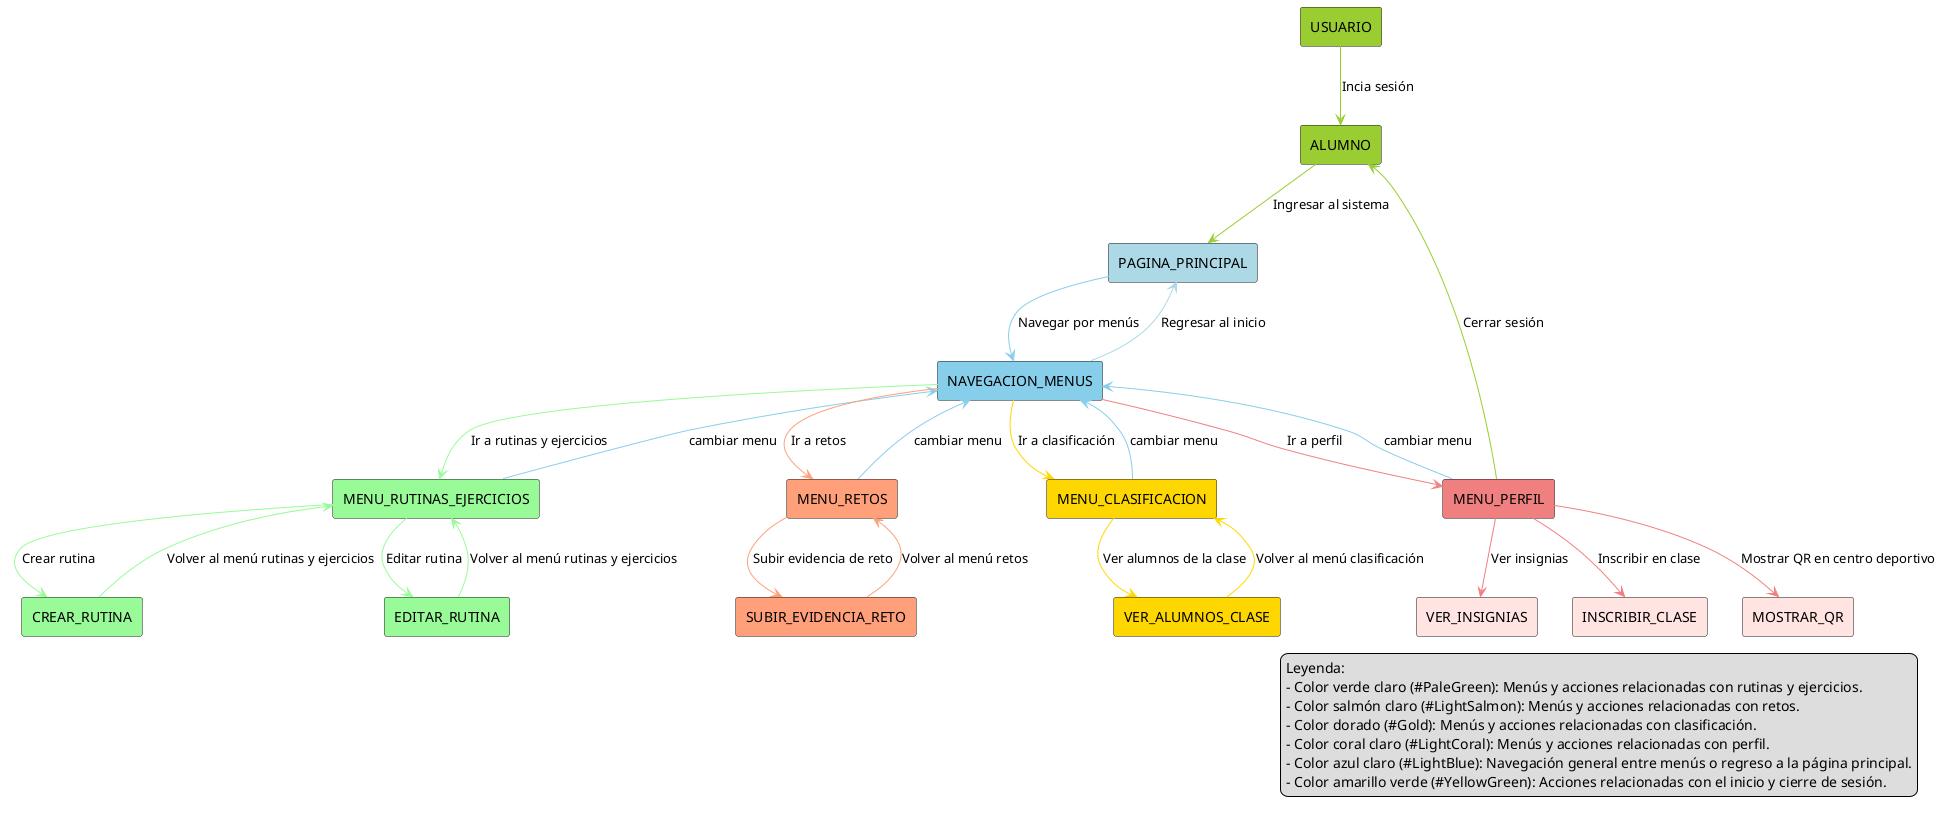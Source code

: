 @startuml AlumnosCasosDeUso
!define RECTANGLE(x, color) rectangle x #color
' === ACTORES Y ELEMENTOS PRINCIPALES ===
RECTANGLE(USUARIO, YellowGreen)
RECTANGLE(ALUMNO, YellowGreen)
RECTANGLE(PAGINA_PRINCIPAL, LightBlue)
RECTANGLE(NAVEGACION_MENUS, SkyBlue)

' === MENÚS ===
RECTANGLE(MENU_RUTINAS_EJERCICIOS, PaleGreen)
RECTANGLE(MENU_RETOS, LightSalmon)
RECTANGLE(MENU_CLASIFICACION, Gold)
RECTANGLE(MENU_PERFIL, LightCoral)

' === ACCIONES ===
RECTANGLE(VER_INSIGNIAS, MistyRose)
RECTANGLE(INSCRIBIR_CLASE, MistyRose)
RECTANGLE(MOSTRAR_QR, MistyRose)
RECTANGLE(CREAR_RUTINA, PaleGreen)
RECTANGLE(EDITAR_RUTINA, PaleGreen)
RECTANGLE(SUBIR_EVIDENCIA_RETO, LightSalmon)
RECTANGLE(VER_ALUMNOS_CLASE, Gold)

' === RELACIONES PRINCIPALES ===
USUARIO -[#YellowGreen]-> ALUMNO: Incia sesión
ALUMNO -[#YellowGreen]-> PAGINA_PRINCIPAL : Ingresar al sistema
PAGINA_PRINCIPAL -[#SkyBlue]-> NAVEGACION_MENUS : Navegar por menús

' === ESTADO INTERMEDIO: NAVEGACIÓN ENTRE MENÚS ===
NAVEGACION_MENUS -[#PaleGreen]-> MENU_RUTINAS_EJERCICIOS : Ir a rutinas y ejercicios
NAVEGACION_MENUS -[#LightSalmon]-> MENU_RETOS : Ir a retos
NAVEGACION_MENUS -[#Gold]-> MENU_CLASIFICACION : Ir a clasificación
NAVEGACION_MENUS -[#LightCoral]-> MENU_PERFIL : Ir a perfil
NAVEGACION_MENUS -[#LightBlue]-> PAGINA_PRINCIPAL : Regresar al inicio

' === MENÚ RUTINAS Y EJERCICIOS ===
MENU_RUTINAS_EJERCICIOS -[#PaleGreen]-> CREAR_RUTINA : Crear rutina
MENU_RUTINAS_EJERCICIOS -[#PaleGreen]-> EDITAR_RUTINA : Editar rutina
CREAR_RUTINA -[#PaleGreen]-> MENU_RUTINAS_EJERCICIOS : Volver al menú rutinas y ejercicios
EDITAR_RUTINA -[#PaleGreen]-> MENU_RUTINAS_EJERCICIOS : Volver al menú rutinas y ejercicios

' === MENÚ RETOS ===
MENU_RETOS -[#LightSalmon]-> SUBIR_EVIDENCIA_RETO : Subir evidencia de reto
SUBIR_EVIDENCIA_RETO -[#LightSalmon]-> MENU_RETOS : Volver al menú retos

' === MENÚ CLASIFICACIÓN ===
MENU_CLASIFICACION -[#Gold]-> VER_ALUMNOS_CLASE : Ver alumnos de la clase
VER_ALUMNOS_CLASE -[#Gold]-> MENU_CLASIFICACION : Volver al menú clasificación

' === MENÚ PERFIL ===
MENU_PERFIL -[#LightCoral]-> VER_INSIGNIAS : Ver insignias
MENU_PERFIL -[#LightCoral]-> INSCRIBIR_CLASE : Inscribir en clase
MENU_PERFIL -[#LightCoral]-> MOSTRAR_QR : Mostrar QR en centro deportivo
MENU_PERFIL -[#YellowGreen]-> ALUMNO : Cerrar sesión

' === CONEXIONES ENTRE ACCIONES Y MENÚS PRINCIPALES ===
' Acciones conectadas con la navegación
MENU_PERFIL -[#SkyBlue]-> NAVEGACION_MENUS: cambiar menu
MENU_CLASIFICACION -[#SkyBlue]-> NAVEGACION_MENUS: cambiar menu
MENU_RETOS -[#SkyBlue]-> NAVEGACION_MENUS: cambiar menu
MENU_RUTINAS_EJERCICIOS -[#SkyBlue]-> NAVEGACION_MENUS: cambiar menu

' === LEYENDA ===
legend right
Leyenda:
- Color verde claro (#PaleGreen): Menús y acciones relacionadas con rutinas y ejercicios.
- Color salmón claro (#LightSalmon): Menús y acciones relacionadas con retos.
- Color dorado (#Gold): Menús y acciones relacionadas con clasificación.
- Color coral claro (#LightCoral): Menús y acciones relacionadas con perfil.
- Color azul claro (#LightBlue): Navegación general entre menús o regreso a la página principal.
- Color amarillo verde (#YellowGreen): Acciones relacionadas con el inicio y cierre de sesión.
end legend

@enduml
